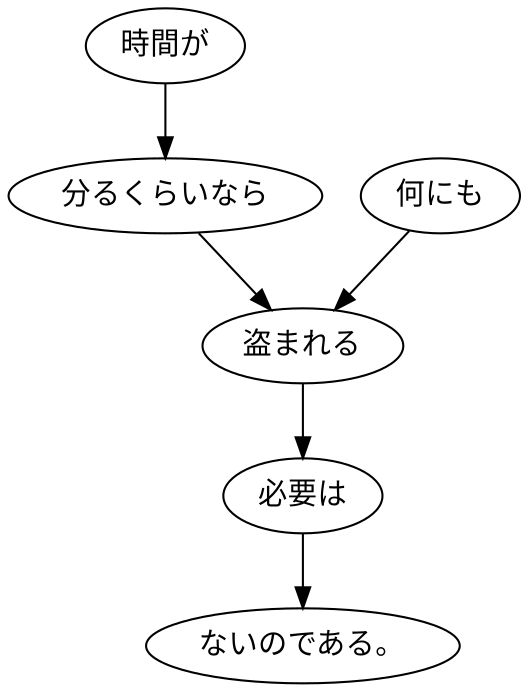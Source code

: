 digraph graph2866 {
	node0 [label="時間が"];
	node1 [label="分るくらいなら"];
	node2 [label="何にも"];
	node3 [label="盗まれる"];
	node4 [label="必要は"];
	node5 [label="ないのである。"];
	node0 -> node1;
	node1 -> node3;
	node2 -> node3;
	node3 -> node4;
	node4 -> node5;
}
